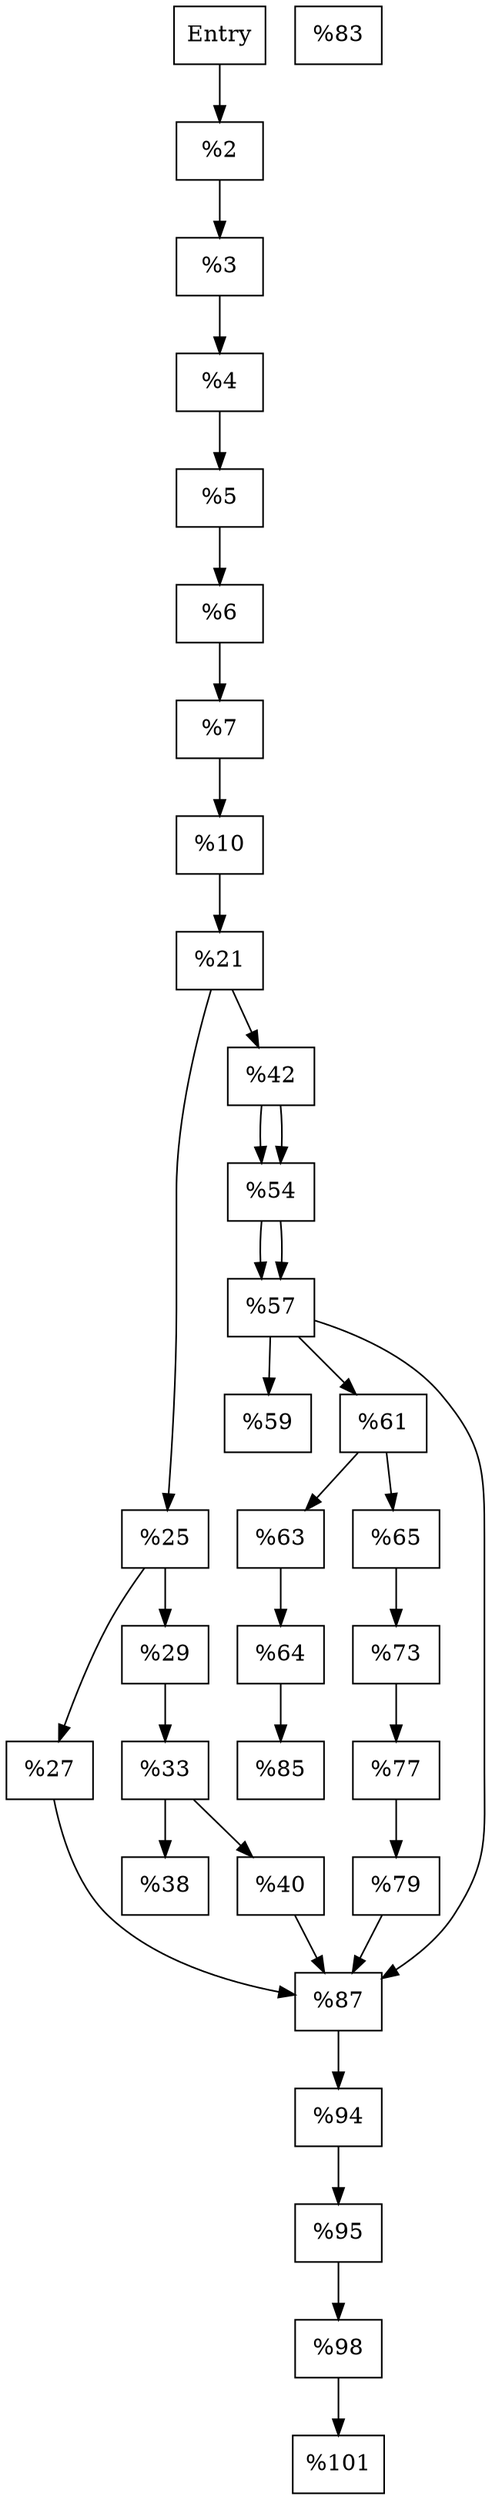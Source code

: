 digraph CFG {
    node [shape=box];

    start [label="Entry"];
    b2 [label="%2"];
    b3 [label="%3"];
    b4 [label="%4"];
    b5 [label="%5"];
    b6 [label="%6"];
    b7 [label="%7"];
    b10 [label="%10"];
    b21 [label="%21"];
    b25 [label="%25"];
    b27 [label="%27"];
    b29 [label="%29"];
    b33 [label="%33"];
    b38 [label="%38"];
    b40 [label="%40"];
    b42 [label="%42"];
    b54 [label="%54"];
    b57 [label="%57"];
    b59 [label="%59"];
    b61 [label="%61"];
    b63 [label="%63"];
    b64 [label="%64"];
    b65 [label="%65"];
    b73 [label="%73"];
    b77 [label="%77"];
    b79 [label="%79"];
    b83 [label="%83"];
    b85 [label="%85"];
    b87 [label="%87"];
    b94 [label="%94"];
    b95 [label="%95"];
    b98 [label="%98"];
    b101 [label="%101"];

    start -> b2;
    b2 -> b3;
    b3 -> b4;
    b4 -> b5;
    b5 -> b6;
    b6 -> b7;
    b7 -> b10;
    b10 -> b21;
    b21 -> b25;
    b25 -> b27;
    b25 -> b29;
    b27 -> b87;
    b29 -> b33;
    b33 -> b40;
    b33 -> b38;
    b40 -> b87;
    b21 -> b42;
    b42 -> b54;
    b54 -> b57;
    b57 -> b59;
    b57 -> b61;
    b61 -> b63;
    b63 -> b64;
    b64 -> b85;
    b61 -> b65;
    b65 -> b73;
    b73 -> b77;
    b77 -> b79;
    b79 -> b87;
    b42 -> b54;
    b54 -> b57;
    b57 -> b87;
    b87 -> b94;
    b94 -> b95;
    b95 -> b98;
    b98 -> b101;
}